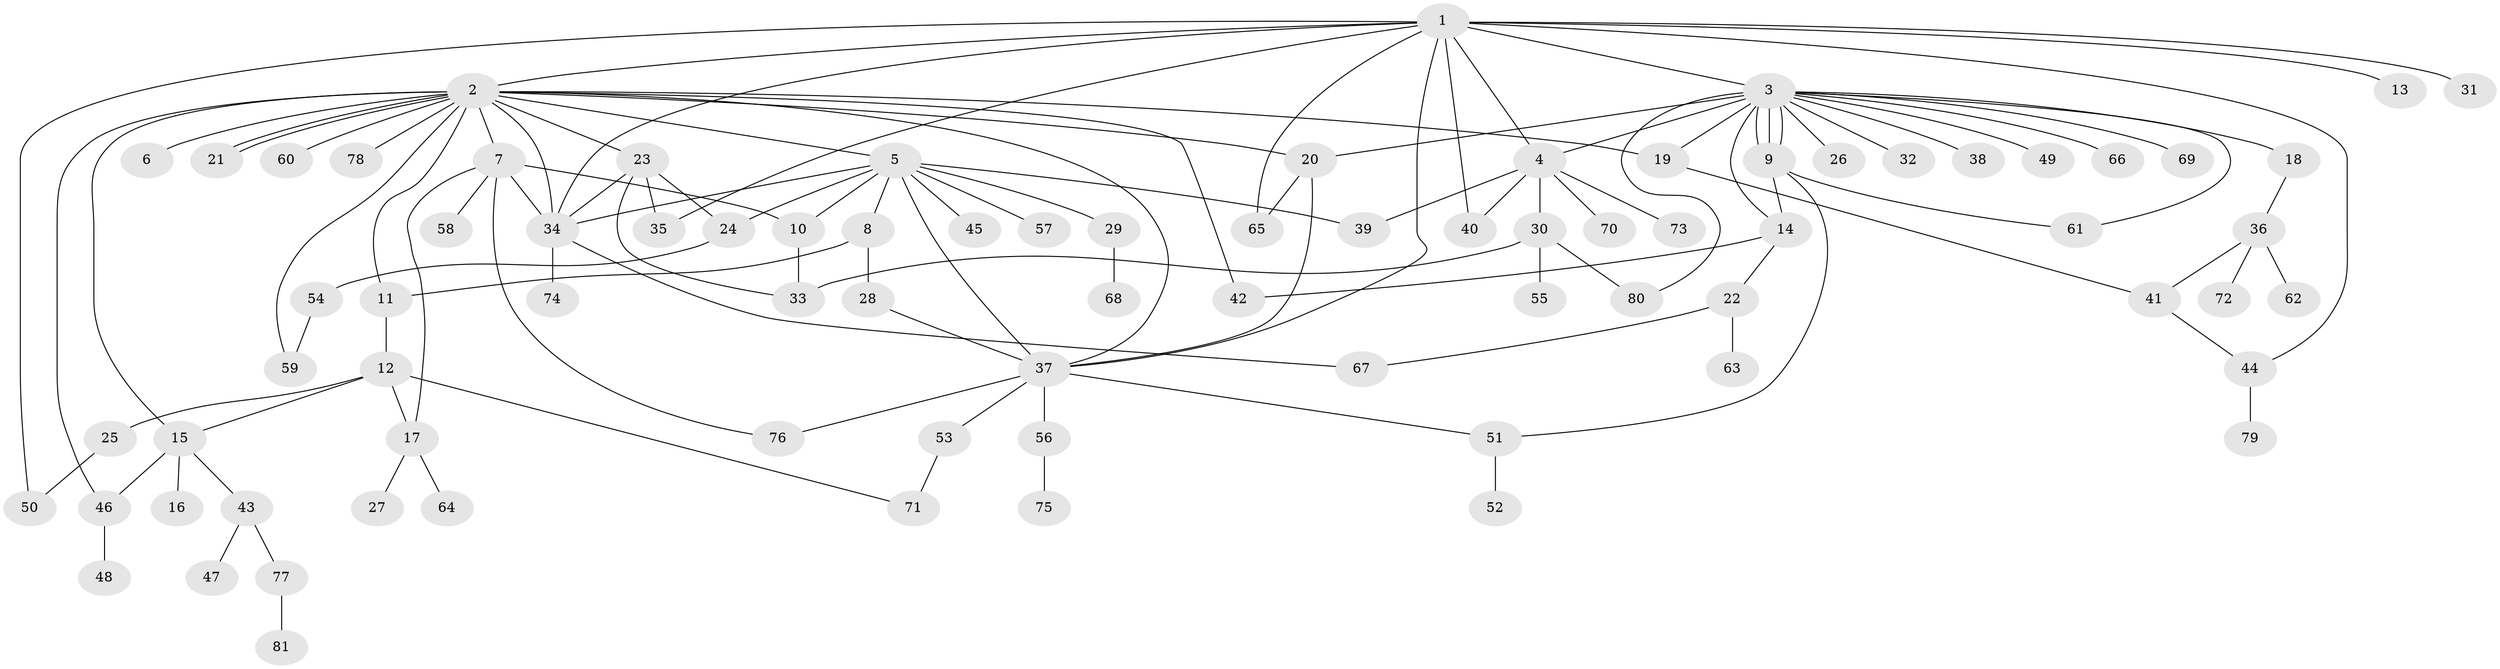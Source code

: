 // Generated by graph-tools (version 1.1) at 2025/47/03/09/25 04:47:56]
// undirected, 81 vertices, 118 edges
graph export_dot {
graph [start="1"]
  node [color=gray90,style=filled];
  1;
  2;
  3;
  4;
  5;
  6;
  7;
  8;
  9;
  10;
  11;
  12;
  13;
  14;
  15;
  16;
  17;
  18;
  19;
  20;
  21;
  22;
  23;
  24;
  25;
  26;
  27;
  28;
  29;
  30;
  31;
  32;
  33;
  34;
  35;
  36;
  37;
  38;
  39;
  40;
  41;
  42;
  43;
  44;
  45;
  46;
  47;
  48;
  49;
  50;
  51;
  52;
  53;
  54;
  55;
  56;
  57;
  58;
  59;
  60;
  61;
  62;
  63;
  64;
  65;
  66;
  67;
  68;
  69;
  70;
  71;
  72;
  73;
  74;
  75;
  76;
  77;
  78;
  79;
  80;
  81;
  1 -- 2;
  1 -- 3;
  1 -- 4;
  1 -- 13;
  1 -- 31;
  1 -- 34;
  1 -- 35;
  1 -- 37;
  1 -- 40;
  1 -- 44;
  1 -- 50;
  1 -- 65;
  2 -- 5;
  2 -- 6;
  2 -- 7;
  2 -- 11;
  2 -- 15;
  2 -- 19;
  2 -- 20;
  2 -- 21;
  2 -- 21;
  2 -- 23;
  2 -- 34;
  2 -- 37;
  2 -- 42;
  2 -- 46;
  2 -- 59;
  2 -- 60;
  2 -- 78;
  3 -- 4;
  3 -- 9;
  3 -- 9;
  3 -- 9;
  3 -- 14;
  3 -- 18;
  3 -- 19;
  3 -- 20;
  3 -- 26;
  3 -- 32;
  3 -- 38;
  3 -- 49;
  3 -- 61;
  3 -- 66;
  3 -- 69;
  3 -- 80;
  4 -- 30;
  4 -- 39;
  4 -- 40;
  4 -- 70;
  4 -- 73;
  5 -- 8;
  5 -- 10;
  5 -- 24;
  5 -- 29;
  5 -- 34;
  5 -- 37;
  5 -- 39;
  5 -- 45;
  5 -- 57;
  7 -- 10;
  7 -- 17;
  7 -- 34;
  7 -- 58;
  7 -- 76;
  8 -- 11;
  8 -- 28;
  9 -- 14;
  9 -- 51;
  9 -- 61;
  10 -- 33;
  11 -- 12;
  12 -- 15;
  12 -- 17;
  12 -- 25;
  12 -- 71;
  14 -- 22;
  14 -- 42;
  15 -- 16;
  15 -- 43;
  15 -- 46;
  17 -- 27;
  17 -- 64;
  18 -- 36;
  19 -- 41;
  20 -- 37;
  20 -- 65;
  22 -- 63;
  22 -- 67;
  23 -- 24;
  23 -- 33;
  23 -- 34;
  23 -- 35;
  24 -- 54;
  25 -- 50;
  28 -- 37;
  29 -- 68;
  30 -- 33;
  30 -- 55;
  30 -- 80;
  34 -- 67;
  34 -- 74;
  36 -- 41;
  36 -- 62;
  36 -- 72;
  37 -- 51;
  37 -- 53;
  37 -- 56;
  37 -- 76;
  41 -- 44;
  43 -- 47;
  43 -- 77;
  44 -- 79;
  46 -- 48;
  51 -- 52;
  53 -- 71;
  54 -- 59;
  56 -- 75;
  77 -- 81;
}
